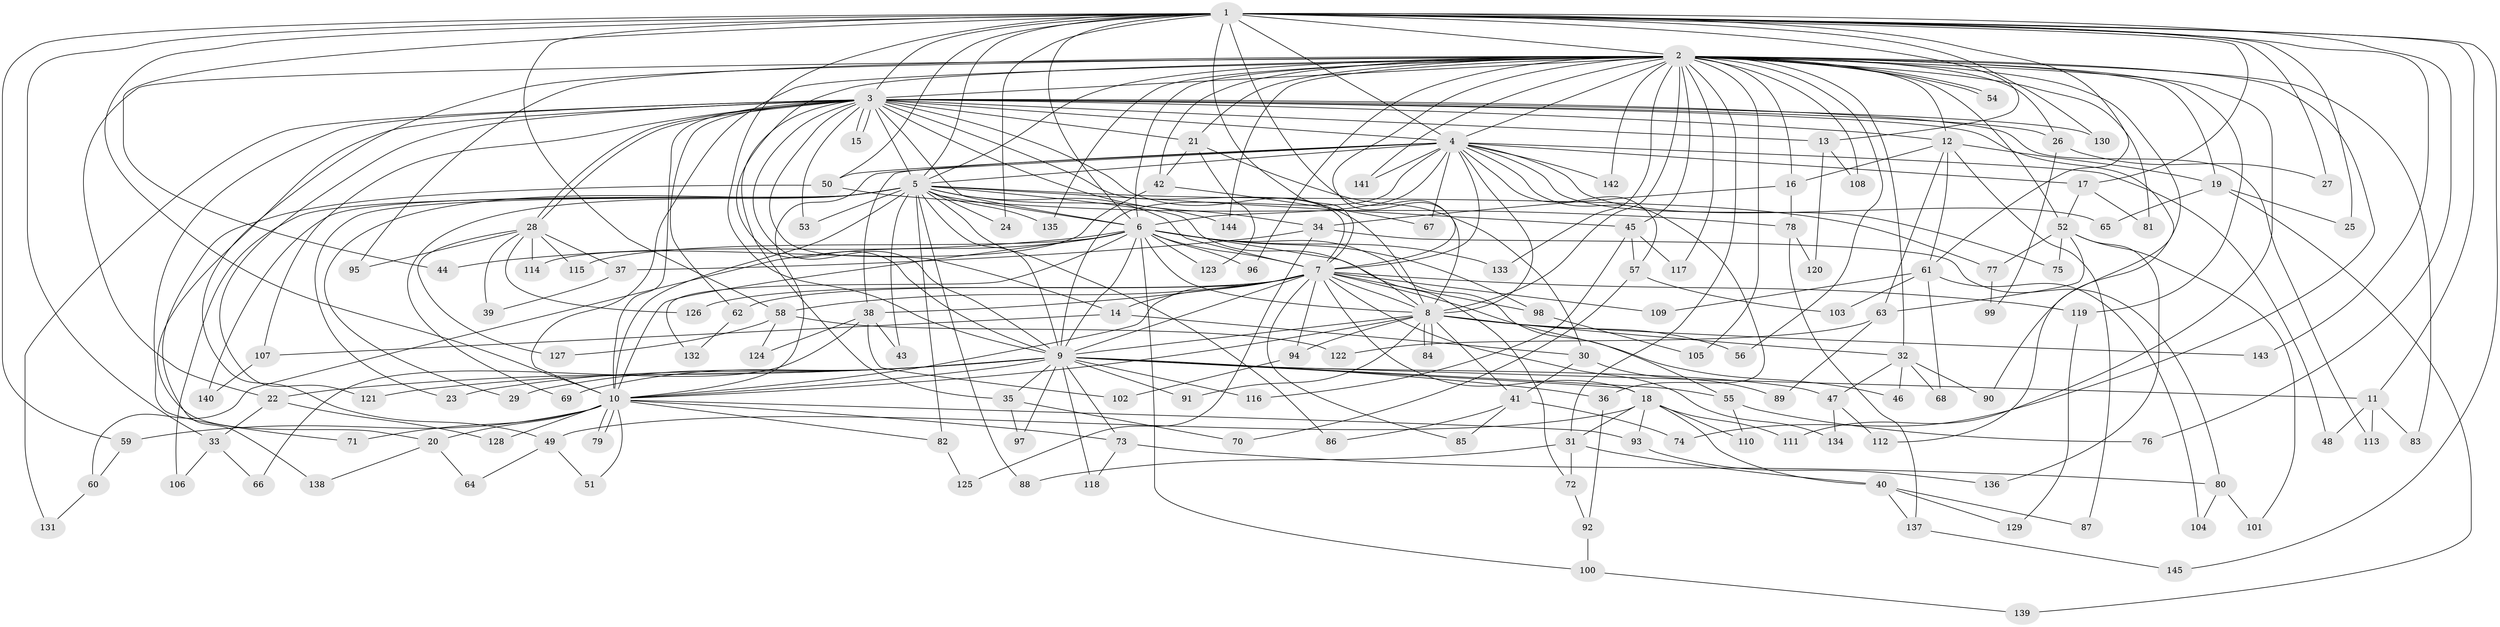// Generated by graph-tools (version 1.1) at 2025/25/03/09/25 03:25:50]
// undirected, 145 vertices, 315 edges
graph export_dot {
graph [start="1"]
  node [color=gray90,style=filled];
  1;
  2;
  3;
  4;
  5;
  6;
  7;
  8;
  9;
  10;
  11;
  12;
  13;
  14;
  15;
  16;
  17;
  18;
  19;
  20;
  21;
  22;
  23;
  24;
  25;
  26;
  27;
  28;
  29;
  30;
  31;
  32;
  33;
  34;
  35;
  36;
  37;
  38;
  39;
  40;
  41;
  42;
  43;
  44;
  45;
  46;
  47;
  48;
  49;
  50;
  51;
  52;
  53;
  54;
  55;
  56;
  57;
  58;
  59;
  60;
  61;
  62;
  63;
  64;
  65;
  66;
  67;
  68;
  69;
  70;
  71;
  72;
  73;
  74;
  75;
  76;
  77;
  78;
  79;
  80;
  81;
  82;
  83;
  84;
  85;
  86;
  87;
  88;
  89;
  90;
  91;
  92;
  93;
  94;
  95;
  96;
  97;
  98;
  99;
  100;
  101;
  102;
  103;
  104;
  105;
  106;
  107;
  108;
  109;
  110;
  111;
  112;
  113;
  114;
  115;
  116;
  117;
  118;
  119;
  120;
  121;
  122;
  123;
  124;
  125;
  126;
  127;
  128;
  129;
  130;
  131;
  132;
  133;
  134;
  135;
  136;
  137;
  138;
  139;
  140;
  141;
  142;
  143;
  144;
  145;
  1 -- 2;
  1 -- 3;
  1 -- 4;
  1 -- 5;
  1 -- 6;
  1 -- 7;
  1 -- 8;
  1 -- 9;
  1 -- 10;
  1 -- 11;
  1 -- 13;
  1 -- 17;
  1 -- 24;
  1 -- 25;
  1 -- 27;
  1 -- 33;
  1 -- 44;
  1 -- 50;
  1 -- 58;
  1 -- 59;
  1 -- 61;
  1 -- 76;
  1 -- 130;
  1 -- 143;
  1 -- 145;
  2 -- 3;
  2 -- 4;
  2 -- 5;
  2 -- 6;
  2 -- 7;
  2 -- 8;
  2 -- 9;
  2 -- 10;
  2 -- 12;
  2 -- 16;
  2 -- 19;
  2 -- 21;
  2 -- 22;
  2 -- 26;
  2 -- 31;
  2 -- 32;
  2 -- 42;
  2 -- 45;
  2 -- 49;
  2 -- 52;
  2 -- 54;
  2 -- 54;
  2 -- 56;
  2 -- 74;
  2 -- 81;
  2 -- 83;
  2 -- 90;
  2 -- 95;
  2 -- 96;
  2 -- 105;
  2 -- 108;
  2 -- 111;
  2 -- 117;
  2 -- 119;
  2 -- 133;
  2 -- 135;
  2 -- 141;
  2 -- 142;
  2 -- 144;
  3 -- 4;
  3 -- 5;
  3 -- 6;
  3 -- 7;
  3 -- 8;
  3 -- 9;
  3 -- 10;
  3 -- 12;
  3 -- 13;
  3 -- 14;
  3 -- 15;
  3 -- 15;
  3 -- 20;
  3 -- 21;
  3 -- 26;
  3 -- 28;
  3 -- 28;
  3 -- 34;
  3 -- 35;
  3 -- 53;
  3 -- 62;
  3 -- 71;
  3 -- 107;
  3 -- 112;
  3 -- 113;
  3 -- 121;
  3 -- 130;
  3 -- 131;
  4 -- 5;
  4 -- 6;
  4 -- 7;
  4 -- 8;
  4 -- 9;
  4 -- 10;
  4 -- 17;
  4 -- 36;
  4 -- 38;
  4 -- 48;
  4 -- 50;
  4 -- 57;
  4 -- 65;
  4 -- 67;
  4 -- 75;
  4 -- 141;
  4 -- 142;
  5 -- 6;
  5 -- 7;
  5 -- 8;
  5 -- 9;
  5 -- 10;
  5 -- 23;
  5 -- 24;
  5 -- 29;
  5 -- 43;
  5 -- 45;
  5 -- 53;
  5 -- 69;
  5 -- 77;
  5 -- 82;
  5 -- 86;
  5 -- 88;
  5 -- 106;
  5 -- 135;
  5 -- 140;
  5 -- 144;
  6 -- 7;
  6 -- 8;
  6 -- 9;
  6 -- 10;
  6 -- 44;
  6 -- 55;
  6 -- 60;
  6 -- 72;
  6 -- 96;
  6 -- 98;
  6 -- 100;
  6 -- 115;
  6 -- 123;
  6 -- 132;
  6 -- 133;
  7 -- 8;
  7 -- 9;
  7 -- 10;
  7 -- 14;
  7 -- 18;
  7 -- 38;
  7 -- 46;
  7 -- 58;
  7 -- 62;
  7 -- 85;
  7 -- 94;
  7 -- 98;
  7 -- 109;
  7 -- 119;
  7 -- 126;
  7 -- 134;
  8 -- 9;
  8 -- 10;
  8 -- 32;
  8 -- 41;
  8 -- 56;
  8 -- 84;
  8 -- 84;
  8 -- 91;
  8 -- 94;
  8 -- 143;
  9 -- 10;
  9 -- 11;
  9 -- 18;
  9 -- 22;
  9 -- 23;
  9 -- 29;
  9 -- 35;
  9 -- 36;
  9 -- 47;
  9 -- 55;
  9 -- 69;
  9 -- 73;
  9 -- 91;
  9 -- 97;
  9 -- 116;
  9 -- 118;
  9 -- 121;
  10 -- 20;
  10 -- 51;
  10 -- 59;
  10 -- 71;
  10 -- 73;
  10 -- 79;
  10 -- 79;
  10 -- 82;
  10 -- 93;
  10 -- 128;
  11 -- 48;
  11 -- 83;
  11 -- 113;
  12 -- 16;
  12 -- 19;
  12 -- 61;
  12 -- 63;
  12 -- 87;
  13 -- 108;
  13 -- 120;
  14 -- 30;
  14 -- 107;
  16 -- 34;
  16 -- 78;
  17 -- 52;
  17 -- 81;
  18 -- 31;
  18 -- 40;
  18 -- 49;
  18 -- 93;
  18 -- 110;
  18 -- 111;
  19 -- 25;
  19 -- 65;
  19 -- 139;
  20 -- 64;
  20 -- 138;
  21 -- 30;
  21 -- 42;
  21 -- 123;
  22 -- 33;
  22 -- 128;
  26 -- 27;
  26 -- 99;
  28 -- 37;
  28 -- 39;
  28 -- 95;
  28 -- 114;
  28 -- 115;
  28 -- 126;
  28 -- 127;
  30 -- 41;
  30 -- 89;
  31 -- 40;
  31 -- 72;
  31 -- 88;
  32 -- 46;
  32 -- 47;
  32 -- 68;
  32 -- 90;
  33 -- 66;
  33 -- 106;
  34 -- 37;
  34 -- 80;
  34 -- 125;
  35 -- 70;
  35 -- 97;
  36 -- 92;
  37 -- 39;
  38 -- 43;
  38 -- 66;
  38 -- 102;
  38 -- 124;
  40 -- 87;
  40 -- 129;
  40 -- 137;
  41 -- 74;
  41 -- 85;
  41 -- 86;
  42 -- 67;
  42 -- 114;
  45 -- 57;
  45 -- 116;
  45 -- 117;
  47 -- 112;
  47 -- 134;
  49 -- 51;
  49 -- 64;
  50 -- 78;
  50 -- 138;
  52 -- 63;
  52 -- 75;
  52 -- 77;
  52 -- 101;
  52 -- 136;
  55 -- 76;
  55 -- 110;
  57 -- 70;
  57 -- 103;
  58 -- 122;
  58 -- 124;
  58 -- 127;
  59 -- 60;
  60 -- 131;
  61 -- 68;
  61 -- 103;
  61 -- 104;
  61 -- 109;
  62 -- 132;
  63 -- 89;
  63 -- 122;
  72 -- 92;
  73 -- 80;
  73 -- 118;
  77 -- 99;
  78 -- 120;
  78 -- 137;
  80 -- 101;
  80 -- 104;
  82 -- 125;
  92 -- 100;
  93 -- 136;
  94 -- 102;
  98 -- 105;
  100 -- 139;
  107 -- 140;
  119 -- 129;
  137 -- 145;
}
